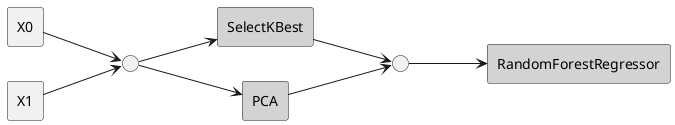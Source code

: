 @startuml

skinparam monochrome true
skinparam shadowing false

left to right direction

skinparam artifact {
    BorderColor lightgrey
}

rectangle X0
rectangle X1

rectangle SelectKBest #lightgrey
rectangle PCA #lightgrey
interface " " as c0
interface " " as c1
rectangle RandomForestRegressor #lightgrey
X0 --> c0
X1 --> c0 
c0 --> SelectKBest 
c0 --> PCA 
SelectKBest --> c1
PCA --> c1
c1 --> RandomForestRegressor

@enduml
